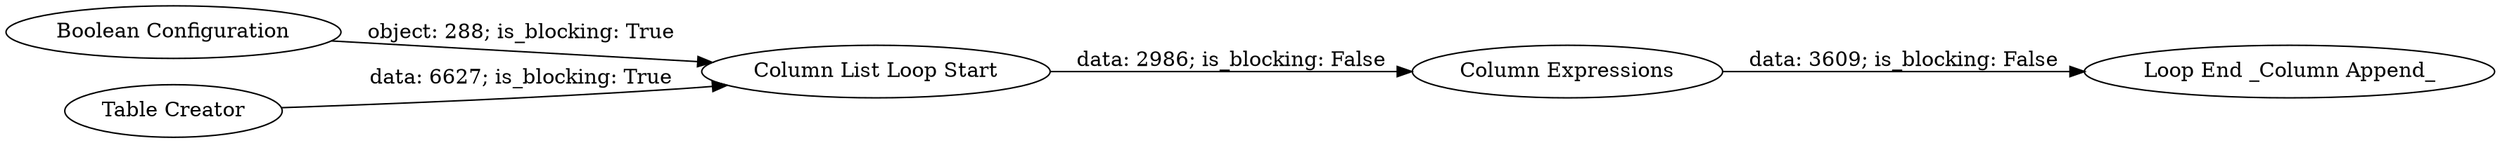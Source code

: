 digraph {
	"-7252995086562585239_157" [label="Boolean Configuration"]
	"-7252995086562585239_155" [label="Column Expressions"]
	"-7252995086562585239_154" [label="Column List Loop Start"]
	"-7252995086562585239_153" [label="Table Creator"]
	"-7252995086562585239_156" [label="Loop End _Column Append_"]
	"-7252995086562585239_157" -> "-7252995086562585239_154" [label="object: 288; is_blocking: True"]
	"-7252995086562585239_153" -> "-7252995086562585239_154" [label="data: 6627; is_blocking: True"]
	"-7252995086562585239_154" -> "-7252995086562585239_155" [label="data: 2986; is_blocking: False"]
	"-7252995086562585239_155" -> "-7252995086562585239_156" [label="data: 3609; is_blocking: False"]
	rankdir=LR
}
